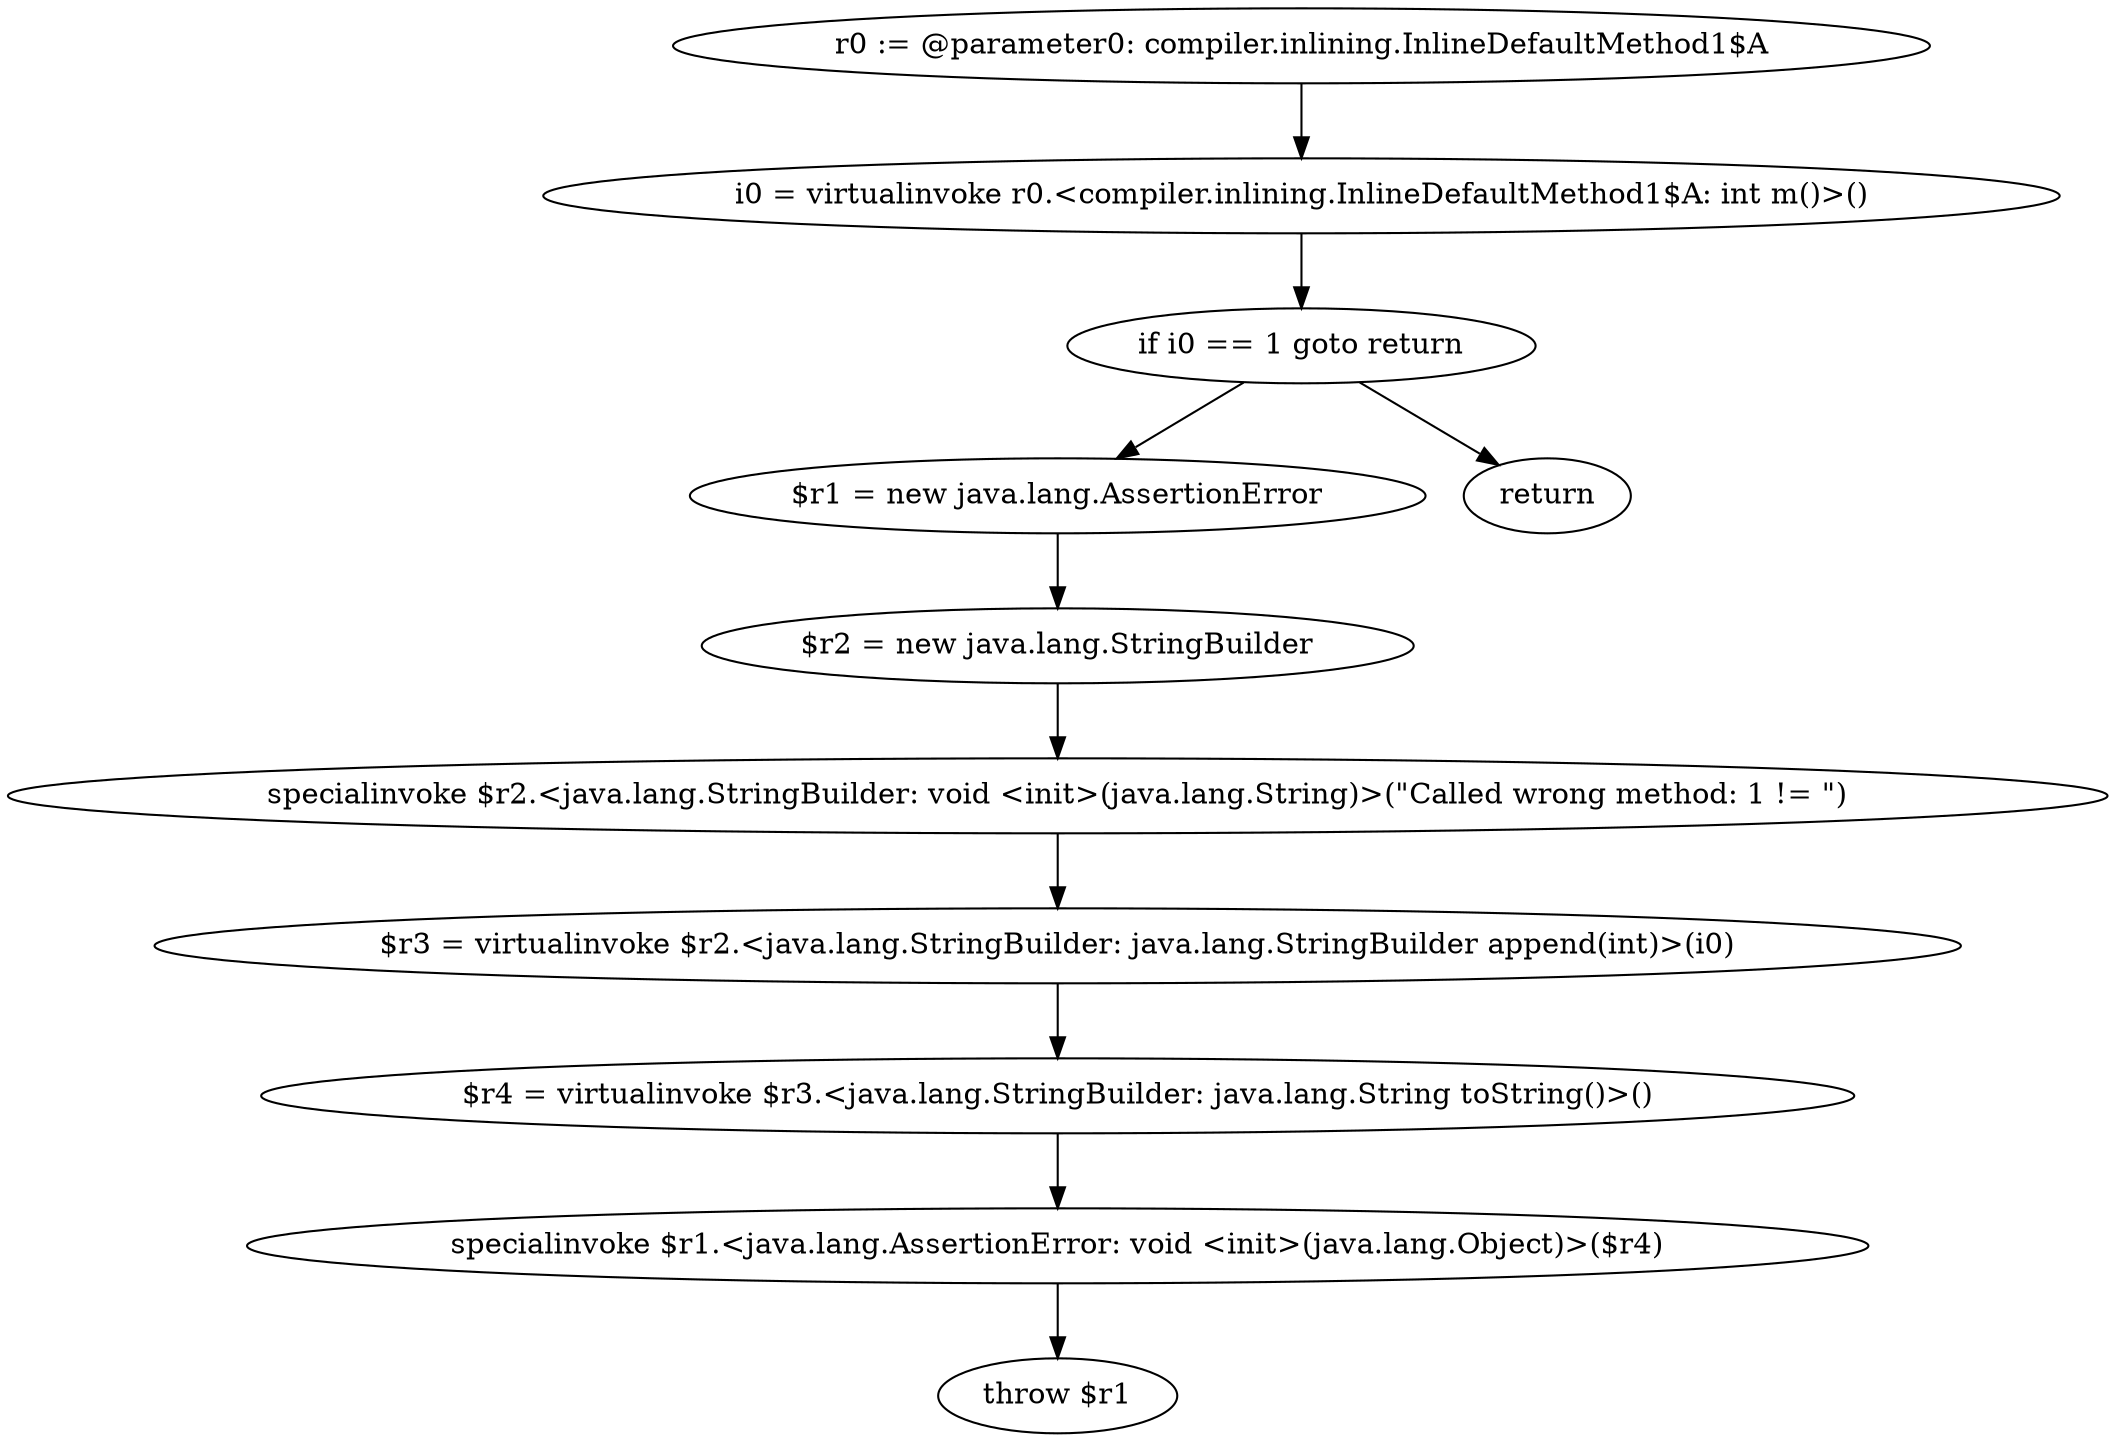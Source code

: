 digraph "unitGraph" {
    "r0 := @parameter0: compiler.inlining.InlineDefaultMethod1$A"
    "i0 = virtualinvoke r0.<compiler.inlining.InlineDefaultMethod1$A: int m()>()"
    "if i0 == 1 goto return"
    "$r1 = new java.lang.AssertionError"
    "$r2 = new java.lang.StringBuilder"
    "specialinvoke $r2.<java.lang.StringBuilder: void <init>(java.lang.String)>(\"Called wrong method: 1 != \")"
    "$r3 = virtualinvoke $r2.<java.lang.StringBuilder: java.lang.StringBuilder append(int)>(i0)"
    "$r4 = virtualinvoke $r3.<java.lang.StringBuilder: java.lang.String toString()>()"
    "specialinvoke $r1.<java.lang.AssertionError: void <init>(java.lang.Object)>($r4)"
    "throw $r1"
    "return"
    "r0 := @parameter0: compiler.inlining.InlineDefaultMethod1$A"->"i0 = virtualinvoke r0.<compiler.inlining.InlineDefaultMethod1$A: int m()>()";
    "i0 = virtualinvoke r0.<compiler.inlining.InlineDefaultMethod1$A: int m()>()"->"if i0 == 1 goto return";
    "if i0 == 1 goto return"->"$r1 = new java.lang.AssertionError";
    "if i0 == 1 goto return"->"return";
    "$r1 = new java.lang.AssertionError"->"$r2 = new java.lang.StringBuilder";
    "$r2 = new java.lang.StringBuilder"->"specialinvoke $r2.<java.lang.StringBuilder: void <init>(java.lang.String)>(\"Called wrong method: 1 != \")";
    "specialinvoke $r2.<java.lang.StringBuilder: void <init>(java.lang.String)>(\"Called wrong method: 1 != \")"->"$r3 = virtualinvoke $r2.<java.lang.StringBuilder: java.lang.StringBuilder append(int)>(i0)";
    "$r3 = virtualinvoke $r2.<java.lang.StringBuilder: java.lang.StringBuilder append(int)>(i0)"->"$r4 = virtualinvoke $r3.<java.lang.StringBuilder: java.lang.String toString()>()";
    "$r4 = virtualinvoke $r3.<java.lang.StringBuilder: java.lang.String toString()>()"->"specialinvoke $r1.<java.lang.AssertionError: void <init>(java.lang.Object)>($r4)";
    "specialinvoke $r1.<java.lang.AssertionError: void <init>(java.lang.Object)>($r4)"->"throw $r1";
}
